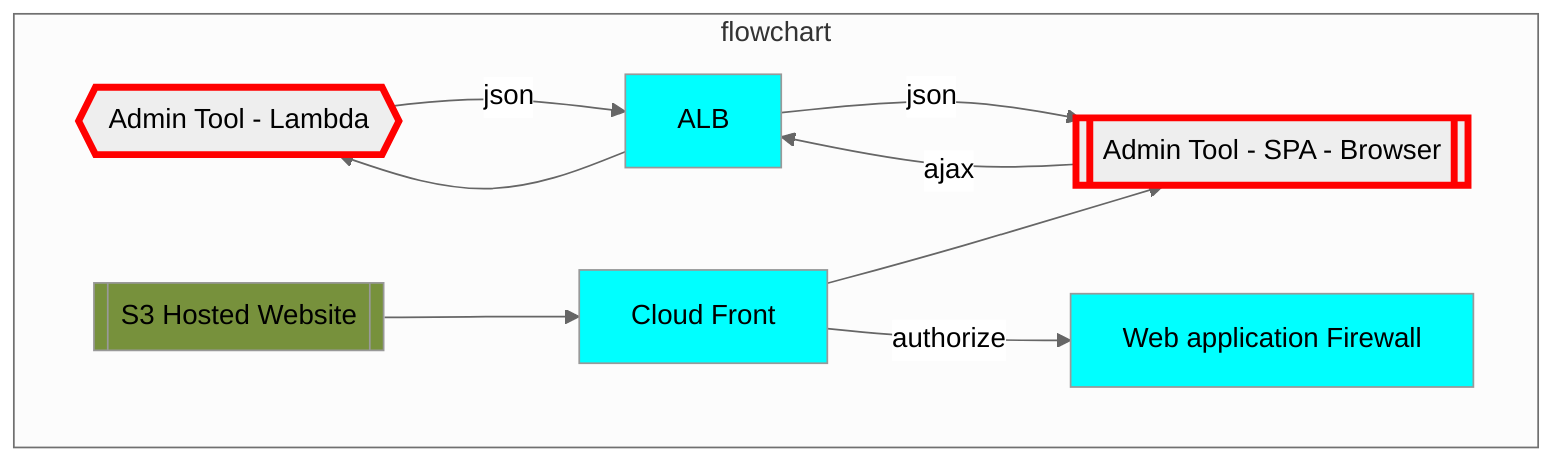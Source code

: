 %%{init: {'theme': 'neutral'}}%%
graph TD
  ADMIN{{Admin Tool - Lambda}}
  ADMINWEB[[Admin Tool - SPA - Browser]]
  WAF[Web application Firewall]
  CF[Cloud Front]
  S3WEB[[S3 Hosted Website]]

  subgraph flowchart
    ALB --> ADMIN
    ADMIN --> |json| ALB
    ADMINWEB --> |ajax| ALB
    ALB --> |json| ADMINWEB
    CF --> ADMINWEB
    CF --> |authorize| WAF
    S3WEB --> CF
  end
  style ADMIN stroke:red,stroke-width:4px
  style ADMINWEB stroke:red,stroke-width:4px
  style ALB fill:cyan
  style WAF fill:cyan
  style CF fill:cyan
  style S3WEB fill:#77913C